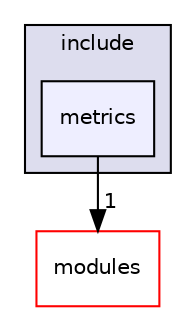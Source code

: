digraph "metrics" {
  compound=true
  node [ fontsize="10", fontname="Helvetica"];
  edge [ labelfontsize="10", labelfontname="Helvetica"];
  subgraph clusterdir_dc4753f769b8e7e176f108276ab9eccd {
    graph [ bgcolor="#ddddee", pencolor="black", label="include" fontname="Helvetica", fontsize="10", URL="dir_dc4753f769b8e7e176f108276ab9eccd.html"]
  dir_02bbbf5675367a2f8e4b7010b688878a [shape=box, label="metrics", style="filled", fillcolor="#eeeeff", pencolor="black", URL="dir_02bbbf5675367a2f8e4b7010b688878a.html"];
  }
  dir_ee3c23494b4011e6a628e4900ef262df [shape=box label="modules" fillcolor="white" style="filled" color="red" URL="dir_ee3c23494b4011e6a628e4900ef262df.html"];
  dir_02bbbf5675367a2f8e4b7010b688878a->dir_ee3c23494b4011e6a628e4900ef262df [headlabel="1", labeldistance=1.5 headhref="dir_000072_000074.html"];
}
